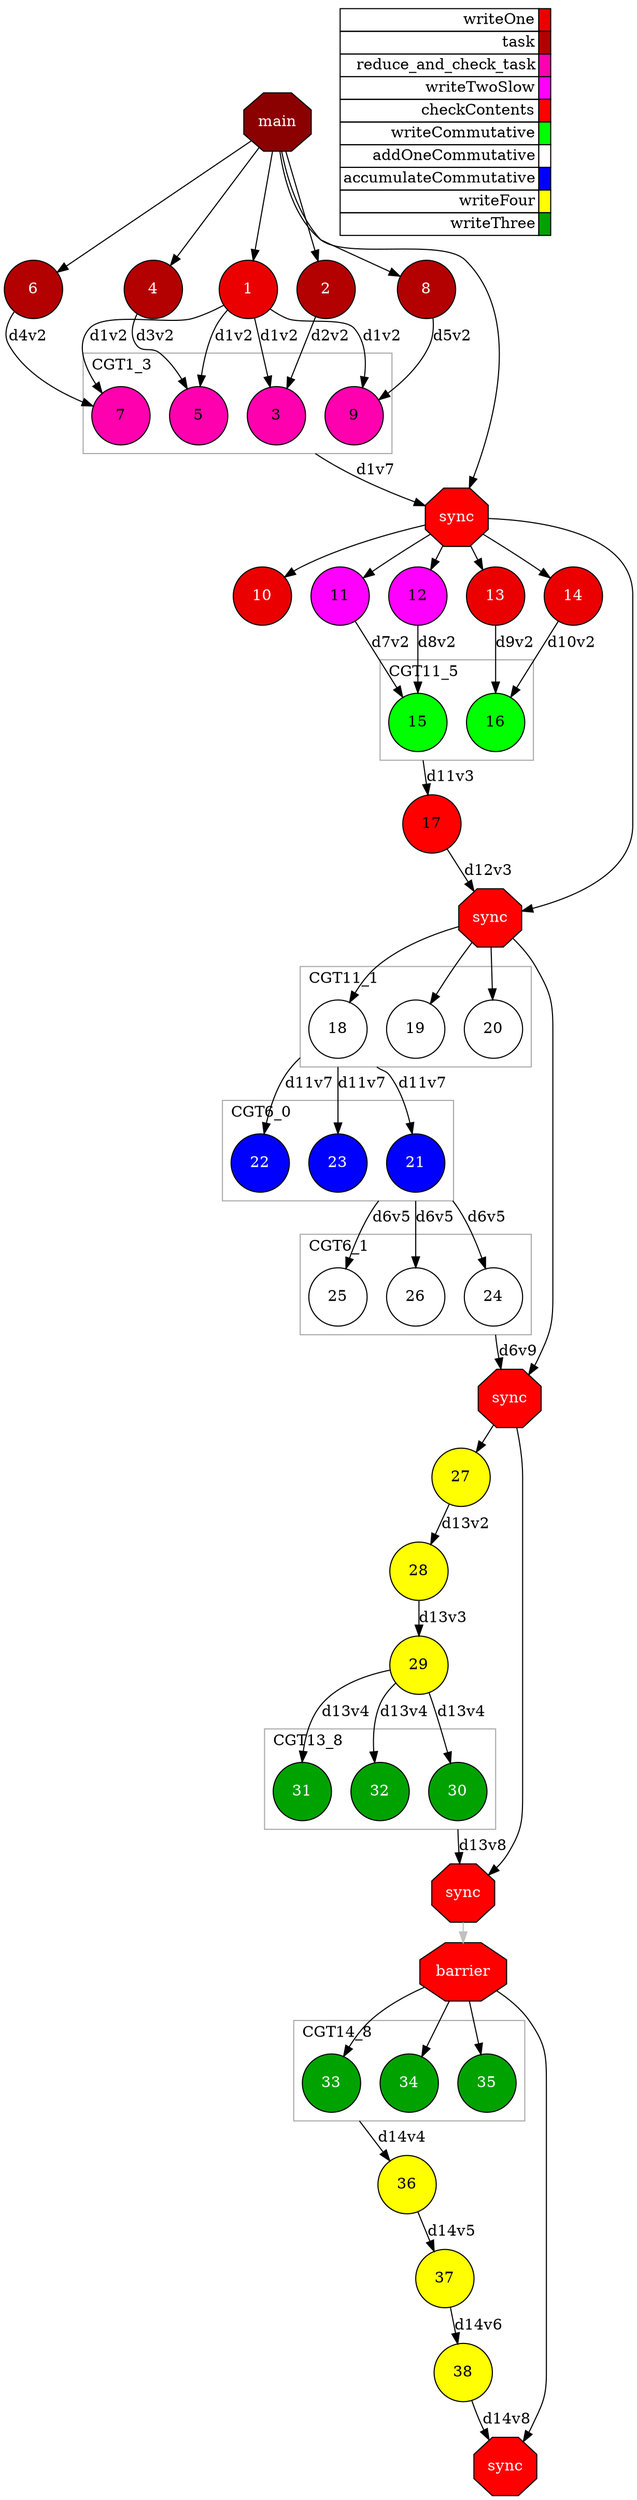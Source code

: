 digraph {
  newrank=true;
  rankdir=TB;
  labeljust="l";
  compound= true;
  subgraph dependence_graph {
    ranksep=0.20;
    node[height=0.75];

Synchro0[label="main", shape=octagon, style=filled fillcolor="#8B0000" fontcolor="#FFFFFF"];
1[shape=circle, style=filled fillcolor="#eb0000" fontcolor="#ffffff"];
Synchro0 -> 1;
2[shape=circle, style=filled fillcolor="#b30000" fontcolor="#ffffff"];
Synchro0 -> 2;
1 -> 3 [label="d1v2"];
2 -> 3 [label="d2v2"];
4[shape=circle, style=filled fillcolor="#b30000" fontcolor="#ffffff"];
Synchro0 -> 4;
1 -> 5 [label="d1v2"];
4 -> 5 [label="d3v2"];
6[shape=circle, style=filled fillcolor="#b30000" fontcolor="#ffffff"];
Synchro0 -> 6;
1 -> 7 [label="d1v2"];
6 -> 7 [label="d4v2"];
8[shape=circle, style=filled fillcolor="#b30000" fontcolor="#ffffff"];
Synchro0 -> 8;
1 -> 9 [label="d1v2"];
8 -> 9 [label="d5v2"];
Synchro1[label="sync", shape=octagon, style=filled fillcolor="#ff0000" fontcolor="#FFFFFF"];
Synchro0 -> Synchro1;
3 -> Synchro1 [label="d1v7"][ ltail="clusterCommutative1_3" ];
subgraph clusterCommutative1_3 {
shape=rect;
node[height=0.75];
color="#A9A9A9";
rank=same;
label="CGT1_3";

3[shape=circle, style=filled fillcolor="#ff00ae" fontcolor="#000000"];
5[shape=circle, style=filled fillcolor="#ff00ae" fontcolor="#000000"];
7[shape=circle, style=filled fillcolor="#ff00ae" fontcolor="#000000"];
9[shape=circle, style=filled fillcolor="#ff00ae" fontcolor="#000000"];
}

10[shape=circle, style=filled fillcolor="#eb0000" fontcolor="#ffffff"];
Synchro1 -> 10;
11[shape=circle, style=filled fillcolor="#ff00ff" fontcolor="#000000"];
Synchro1 -> 11;
12[shape=circle, style=filled fillcolor="#ff00ff" fontcolor="#000000"];
Synchro1 -> 12;
13[shape=circle, style=filled fillcolor="#eb0000" fontcolor="#ffffff"];
Synchro1 -> 13;
14[shape=circle, style=filled fillcolor="#eb0000" fontcolor="#ffffff"];
Synchro1 -> 14;
11 -> 15 [label="d7v2"];
12 -> 15 [label="d8v2"];
13 -> 16 [label="d9v2"];
14 -> 16 [label="d10v2"];
17[shape=circle, style=filled fillcolor="#ff0000" fontcolor="#000000"];
subgraph clusterCommutative11_5 {
shape=rect;
node[height=0.75];
color="#A9A9A9";
rank=same;
label="CGT11_5";

15[shape=circle, style=filled fillcolor="#00ff00" fontcolor="#000000"];
16[shape=circle, style=filled fillcolor="#00ff00" fontcolor="#000000"];
}

15 -> 17 [label="d11v3"][ ltail="clusterCommutative11_5" ];
Synchro2[label="sync", shape=octagon, style=filled fillcolor="#ff0000" fontcolor="#FFFFFF"];
Synchro1 -> Synchro2;
17 -> Synchro2 [label="d12v3"];
Synchro2 -> 18;
Synchro2 -> 19;
Synchro2 -> 20;
subgraph clusterCommutative11_1 {
shape=rect;
node[height=0.75];
color="#A9A9A9";
rank=same;
label="CGT11_1";

18[shape=circle, style=filled fillcolor="#ffffff" fontcolor="#000000"];
19[shape=circle, style=filled fillcolor="#ffffff" fontcolor="#000000"];
20[shape=circle, style=filled fillcolor="#ffffff" fontcolor="#000000"];
}

18 -> 21 [label="d11v7"][ ltail="clusterCommutative11_1" ];
18 -> 22 [label="d11v7"][ ltail="clusterCommutative11_1" ];
18 -> 23 [label="d11v7"][ ltail="clusterCommutative11_1" ];
subgraph clusterCommutative6_0 {
shape=rect;
node[height=0.75];
color="#A9A9A9";
rank=same;
label="CGT6_0";

21[shape=circle, style=filled fillcolor="#0000ff" fontcolor="#ffffff"];
22[shape=circle, style=filled fillcolor="#0000ff" fontcolor="#ffffff"];
23[shape=circle, style=filled fillcolor="#0000ff" fontcolor="#ffffff"];
}

21 -> 24 [label="d6v5"][ ltail="clusterCommutative6_0" ];
21 -> 25 [label="d6v5"][ ltail="clusterCommutative6_0" ];
21 -> 26 [label="d6v5"][ ltail="clusterCommutative6_0" ];
Synchro3[label="sync", shape=octagon, style=filled fillcolor="#ff0000" fontcolor="#FFFFFF"];
Synchro2 -> Synchro3;
24 -> Synchro3 [label="d6v9"][ ltail="clusterCommutative6_1" ];
subgraph clusterCommutative6_1 {
shape=rect;
node[height=0.75];
color="#A9A9A9";
rank=same;
label="CGT6_1";

24[shape=circle, style=filled fillcolor="#ffffff" fontcolor="#000000"];
25[shape=circle, style=filled fillcolor="#ffffff" fontcolor="#000000"];
26[shape=circle, style=filled fillcolor="#ffffff" fontcolor="#000000"];
}

27[shape=circle, style=filled fillcolor="#ffff00" fontcolor="#000000"];
Synchro3 -> 27;
28[shape=circle, style=filled fillcolor="#ffff00" fontcolor="#000000"];
27 -> 28 [label="d13v2"];
29[shape=circle, style=filled fillcolor="#ffff00" fontcolor="#000000"];
28 -> 29 [label="d13v3"];
29 -> 30 [label="d13v4"];
29 -> 31 [label="d13v4"];
29 -> 32 [label="d13v4"];
Synchro4[label="sync", shape=octagon, style=filled fillcolor="#ff0000" fontcolor="#FFFFFF"];
Synchro3 -> Synchro4;
30 -> Synchro4 [label="d13v8"][ ltail="clusterCommutative13_8" ];
subgraph clusterCommutative13_8 {
shape=rect;
node[height=0.75];
color="#A9A9A9";
rank=same;
label="CGT13_8";

30[shape=circle, style=filled fillcolor="#00a200" fontcolor="#ffffff"];
31[shape=circle, style=filled fillcolor="#00a200" fontcolor="#ffffff"];
32[shape=circle, style=filled fillcolor="#00a200" fontcolor="#ffffff"];
}

Synchro5[label="barrier", shape=octagon, style=filled fillcolor="#ff0000" fontcolor="#FFFFFF"];
Synchro4 -> Synchro5 [color=grey];
Synchro5 -> 33;
Synchro5 -> 34;
Synchro5 -> 35;
36[shape=circle, style=filled fillcolor="#ffff00" fontcolor="#000000"];
subgraph clusterCommutative14_8 {
shape=rect;
node[height=0.75];
color="#A9A9A9";
rank=same;
label="CGT14_8";

33[shape=circle, style=filled fillcolor="#00a200" fontcolor="#ffffff"];
34[shape=circle, style=filled fillcolor="#00a200" fontcolor="#ffffff"];
35[shape=circle, style=filled fillcolor="#00a200" fontcolor="#ffffff"];
}

33 -> 36 [label="d14v4"][ ltail="clusterCommutative14_8" ];
37[shape=circle, style=filled fillcolor="#ffff00" fontcolor="#000000"];
36 -> 37 [label="d14v5"];
38[shape=circle, style=filled fillcolor="#ffff00" fontcolor="#000000"];
37 -> 38 [label="d14v6"];
Synchro6[label="sync", shape=octagon, style=filled fillcolor="#ff0000" fontcolor="#FFFFFF"];
Synchro5 -> Synchro6;
38 -> Synchro6 [label="d14v8"];  }
  subgraph legend {
    rank=sink;
    node [shape=plaintext, height=0.75];
    ranksep=0.20;
    label = "Legend";
    key [label=<
      <table border="0" cellpadding="2" cellspacing="0" cellborder="1">
<tr>
<td align="right">writeOne</td>
<td bgcolor="#eb0000">&nbsp;</td>
</tr>
<tr>
<td align="right">task</td>
<td bgcolor="#b30000">&nbsp;</td>
</tr>
<tr>
<td align="right">reduce_and_check_task</td>
<td bgcolor="#ff00ae">&nbsp;</td>
</tr>
<tr>
<td align="right">writeTwoSlow</td>
<td bgcolor="#ff00ff">&nbsp;</td>
</tr>
<tr>
<td align="right">checkContents</td>
<td bgcolor="#ff0000">&nbsp;</td>
</tr>
<tr>
<td align="right">writeCommutative</td>
<td bgcolor="#00ff00">&nbsp;</td>
</tr>
<tr>
<td align="right">addOneCommutative</td>
<td bgcolor="#ffffff">&nbsp;</td>
</tr>
<tr>
<td align="right">accumulateCommutative</td>
<td bgcolor="#0000ff">&nbsp;</td>
</tr>
<tr>
<td align="right">writeFour</td>
<td bgcolor="#ffff00">&nbsp;</td>
</tr>
<tr>
<td align="right">writeThree</td>
<td bgcolor="#00a200">&nbsp;</td>
</tr>
      </table>
    >]
  }
}
